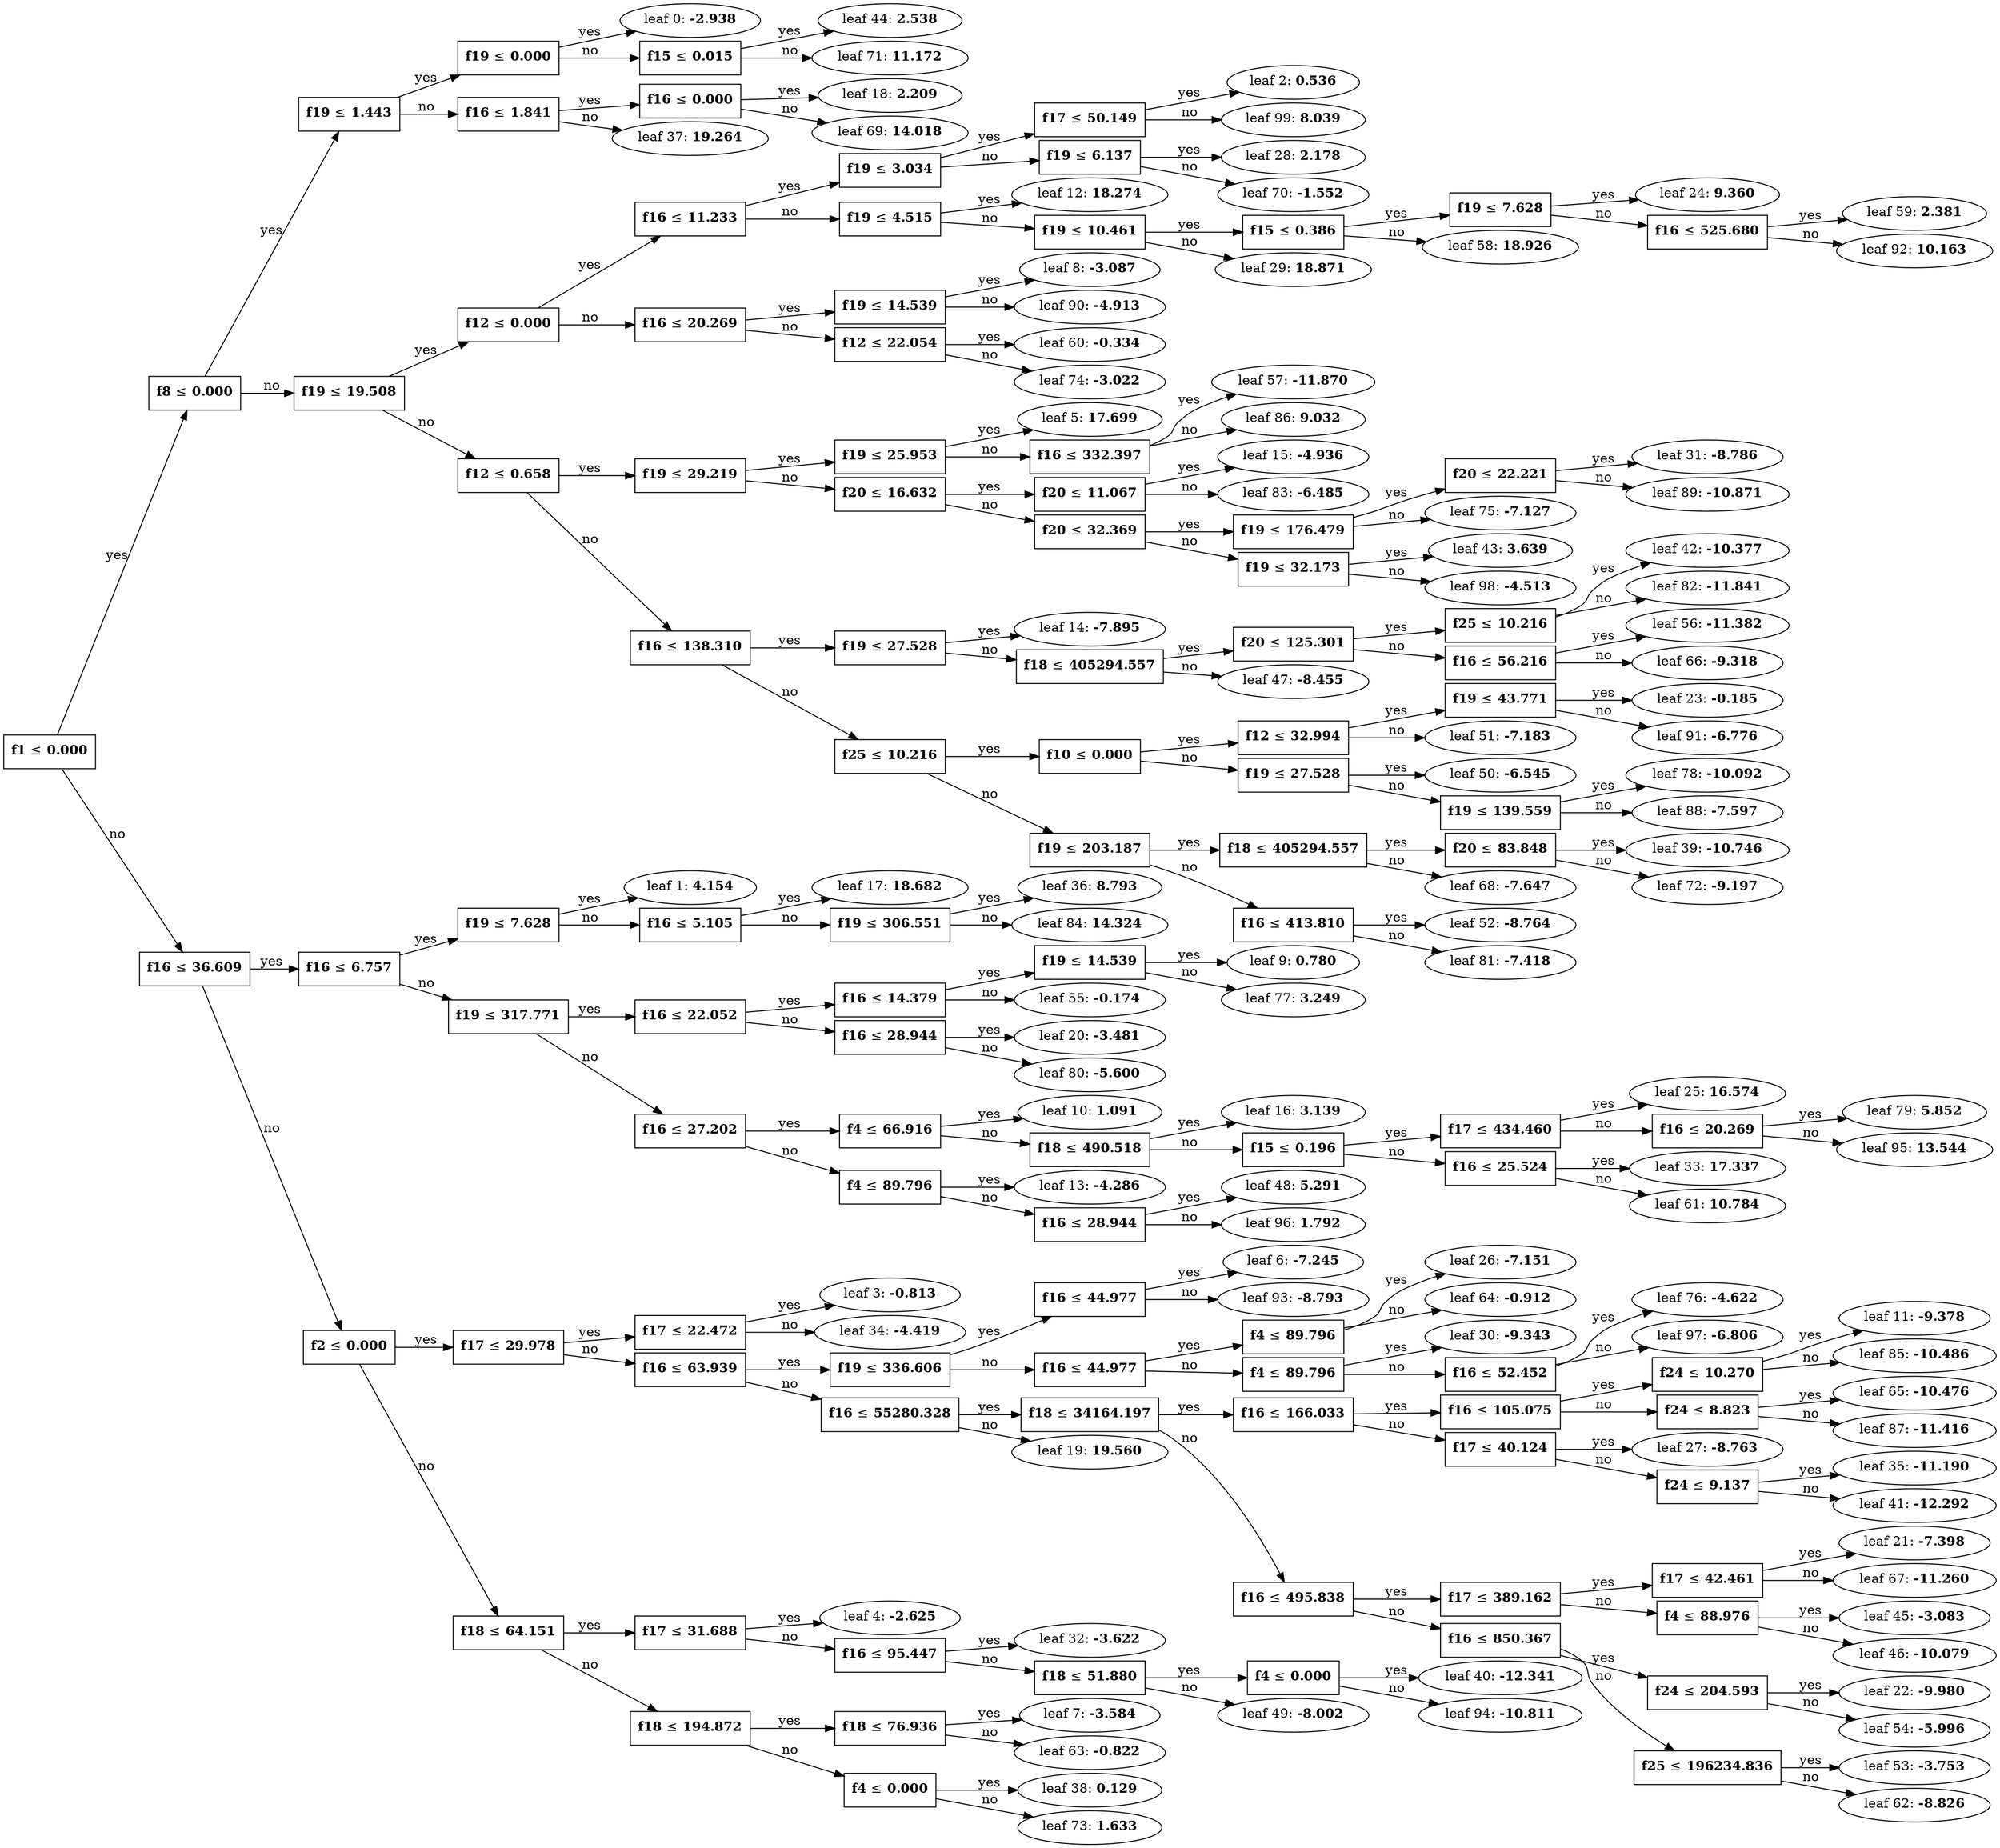 digraph Tree4 {
	graph [nodesep=0.05 rankdir=LR ranksep=0.3]
	split0 [label=<<B>f1</B> &#8804; <B>0.000</B>> fillcolor=white shape=rectangle style=""]
	split1 [label=<<B>f8</B> &#8804; <B>0.000</B>> fillcolor=white shape=rectangle style=""]
	split17 [label=<<B>f19</B> &#8804; <B>1.443</B>> fillcolor=white shape=rectangle style=""]
	split43 [label=<<B>f19</B> &#8804; <B>0.000</B>> fillcolor=white shape=rectangle style=""]
	leaf0 [label=<leaf 0: <B>-2.938</B>>]
	split43 -> leaf0 [label=yes]
	split70 [label=<<B>f15</B> &#8804; <B>0.015</B>> fillcolor=white shape=rectangle style=""]
	leaf44 [label=<leaf 44: <B>2.538</B>>]
	split70 -> leaf44 [label=yes]
	leaf71 [label=<leaf 71: <B>11.172</B>>]
	split70 -> leaf71 [label=no]
	split43 -> split70 [label=no]
	split17 -> split43 [label=yes]
	split36 [label=<<B>f16</B> &#8804; <B>1.841</B>> fillcolor=white shape=rectangle style=""]
	split68 [label=<<B>f16</B> &#8804; <B>0.000</B>> fillcolor=white shape=rectangle style=""]
	leaf18 [label=<leaf 18: <B>2.209</B>>]
	split68 -> leaf18 [label=yes]
	leaf69 [label=<leaf 69: <B>14.018</B>>]
	split68 -> leaf69 [label=no]
	split36 -> split68 [label=yes]
	leaf37 [label=<leaf 37: <B>19.264</B>>]
	split36 -> leaf37 [label=no]
	split17 -> split36 [label=no]
	split1 -> split17 [label=yes]
	split4 [label=<<B>f19</B> &#8804; <B>19.508</B>> fillcolor=white shape=rectangle style=""]
	split7 [label=<<B>f12</B> &#8804; <B>0.000</B>> fillcolor=white shape=rectangle style=""]
	split11 [label=<<B>f16</B> &#8804; <B>11.233</B>> fillcolor=white shape=rectangle style=""]
	split27 [label=<<B>f19</B> &#8804; <B>3.034</B>> fillcolor=white shape=rectangle style=""]
	split98 [label=<<B>f17</B> &#8804; <B>50.149</B>> fillcolor=white shape=rectangle style=""]
	leaf2 [label=<leaf 2: <B>0.536</B>>]
	split98 -> leaf2 [label=yes]
	leaf99 [label=<leaf 99: <B>8.039</B>>]
	split98 -> leaf99 [label=no]
	split27 -> split98 [label=yes]
	split69 [label=<<B>f19</B> &#8804; <B>6.137</B>> fillcolor=white shape=rectangle style=""]
	leaf28 [label=<leaf 28: <B>2.178</B>>]
	split69 -> leaf28 [label=yes]
	leaf70 [label=<leaf 70: <B>-1.552</B>>]
	split69 -> leaf70 [label=no]
	split27 -> split69 [label=no]
	split11 -> split27 [label=yes]
	split23 [label=<<B>f19</B> &#8804; <B>4.515</B>> fillcolor=white shape=rectangle style=""]
	leaf12 [label=<leaf 12: <B>18.274</B>>]
	split23 -> leaf12 [label=yes]
	split28 [label=<<B>f19</B> &#8804; <B>10.461</B>> fillcolor=white shape=rectangle style=""]
	split57 [label=<<B>f15</B> &#8804; <B>0.386</B>> fillcolor=white shape=rectangle style=""]
	split58 [label=<<B>f19</B> &#8804; <B>7.628</B>> fillcolor=white shape=rectangle style=""]
	leaf24 [label=<leaf 24: <B>9.360</B>>]
	split58 -> leaf24 [label=yes]
	split91 [label=<<B>f16</B> &#8804; <B>525.680</B>> fillcolor=white shape=rectangle style=""]
	leaf59 [label=<leaf 59: <B>2.381</B>>]
	split91 -> leaf59 [label=yes]
	leaf92 [label=<leaf 92: <B>10.163</B>>]
	split91 -> leaf92 [label=no]
	split58 -> split91 [label=no]
	split57 -> split58 [label=yes]
	leaf58 [label=<leaf 58: <B>18.926</B>>]
	split57 -> leaf58 [label=no]
	split28 -> split57 [label=yes]
	leaf29 [label=<leaf 29: <B>18.871</B>>]
	split28 -> leaf29 [label=no]
	split23 -> split28 [label=no]
	split11 -> split23 [label=no]
	split7 -> split11 [label=yes]
	split59 [label=<<B>f16</B> &#8804; <B>20.269</B>> fillcolor=white shape=rectangle style=""]
	split89 [label=<<B>f19</B> &#8804; <B>14.539</B>> fillcolor=white shape=rectangle style=""]
	leaf8 [label=<leaf 8: <B>-3.087</B>>]
	split89 -> leaf8 [label=yes]
	leaf90 [label=<leaf 90: <B>-4.913</B>>]
	split89 -> leaf90 [label=no]
	split59 -> split89 [label=yes]
	split73 [label=<<B>f12</B> &#8804; <B>22.054</B>> fillcolor=white shape=rectangle style=""]
	leaf60 [label=<leaf 60: <B>-0.334</B>>]
	split73 -> leaf60 [label=yes]
	leaf74 [label=<leaf 74: <B>-3.022</B>>]
	split73 -> leaf74 [label=no]
	split59 -> split73 [label=no]
	split7 -> split59 [label=no]
	split4 -> split7 [label=yes]
	split13 [label=<<B>f12</B> &#8804; <B>0.658</B>> fillcolor=white shape=rectangle style=""]
	split14 [label=<<B>f19</B> &#8804; <B>29.219</B>> fillcolor=white shape=rectangle style=""]
	split56 [label=<<B>f19</B> &#8804; <B>25.953</B>> fillcolor=white shape=rectangle style=""]
	leaf5 [label=<leaf 5: <B>17.699</B>>]
	split56 -> leaf5 [label=yes]
	split85 [label=<<B>f16</B> &#8804; <B>332.397</B>> fillcolor=white shape=rectangle style=""]
	leaf57 [label=<leaf 57: <B>-11.870</B>>]
	split85 -> leaf57 [label=yes]
	leaf86 [label=<leaf 86: <B>9.032</B>>]
	split85 -> leaf86 [label=no]
	split56 -> split85 [label=no]
	split14 -> split56 [label=yes]
	split30 [label=<<B>f20</B> &#8804; <B>16.632</B>> fillcolor=white shape=rectangle style=""]
	split82 [label=<<B>f20</B> &#8804; <B>11.067</B>> fillcolor=white shape=rectangle style=""]
	leaf15 [label=<leaf 15: <B>-4.936</B>>]
	split82 -> leaf15 [label=yes]
	leaf83 [label=<leaf 83: <B>-6.485</B>>]
	split82 -> leaf83 [label=no]
	split30 -> split82 [label=yes]
	split42 [label=<<B>f20</B> &#8804; <B>32.369</B>> fillcolor=white shape=rectangle style=""]
	split74 [label=<<B>f19</B> &#8804; <B>176.479</B>> fillcolor=white shape=rectangle style=""]
	split88 [label=<<B>f20</B> &#8804; <B>22.221</B>> fillcolor=white shape=rectangle style=""]
	leaf31 [label=<leaf 31: <B>-8.786</B>>]
	split88 -> leaf31 [label=yes]
	leaf89 [label=<leaf 89: <B>-10.871</B>>]
	split88 -> leaf89 [label=no]
	split74 -> split88 [label=yes]
	leaf75 [label=<leaf 75: <B>-7.127</B>>]
	split74 -> leaf75 [label=no]
	split42 -> split74 [label=yes]
	split97 [label=<<B>f19</B> &#8804; <B>32.173</B>> fillcolor=white shape=rectangle style=""]
	leaf43 [label=<leaf 43: <B>3.639</B>>]
	split97 -> leaf43 [label=yes]
	leaf98 [label=<leaf 98: <B>-4.513</B>>]
	split97 -> leaf98 [label=no]
	split42 -> split97 [label=no]
	split30 -> split42 [label=no]
	split14 -> split30 [label=no]
	split13 -> split14 [label=yes]
	split22 [label=<<B>f16</B> &#8804; <B>138.310</B>> fillcolor=white shape=rectangle style=""]
	split41 [label=<<B>f19</B> &#8804; <B>27.528</B>> fillcolor=white shape=rectangle style=""]
	leaf14 [label=<leaf 14: <B>-7.895</B>>]
	split41 -> leaf14 [label=yes]
	split46 [label=<<B>f18</B> &#8804; <B>405294.557</B>> fillcolor=white shape=rectangle style=""]
	split55 [label=<<B>f20</B> &#8804; <B>125.301</B>> fillcolor=white shape=rectangle style=""]
	split81 [label=<<B>f25</B> &#8804; <B>10.216</B>> fillcolor=white shape=rectangle style=""]
	leaf42 [label=<leaf 42: <B>-10.377</B>>]
	split81 -> leaf42 [label=yes]
	leaf82 [label=<leaf 82: <B>-11.841</B>>]
	split81 -> leaf82 [label=no]
	split55 -> split81 [label=yes]
	split65 [label=<<B>f16</B> &#8804; <B>56.216</B>> fillcolor=white shape=rectangle style=""]
	leaf56 [label=<leaf 56: <B>-11.382</B>>]
	split65 -> leaf56 [label=yes]
	leaf66 [label=<leaf 66: <B>-9.318</B>>]
	split65 -> leaf66 [label=no]
	split55 -> split65 [label=no]
	split46 -> split55 [label=yes]
	leaf47 [label=<leaf 47: <B>-8.455</B>>]
	split46 -> leaf47 [label=no]
	split41 -> split46 [label=no]
	split22 -> split41 [label=yes]
	split38 [label=<<B>f25</B> &#8804; <B>10.216</B>> fillcolor=white shape=rectangle style=""]
	split49 [label=<<B>f10</B> &#8804; <B>0.000</B>> fillcolor=white shape=rectangle style=""]
	split50 [label=<<B>f12</B> &#8804; <B>32.994</B>> fillcolor=white shape=rectangle style=""]
	split90 [label=<<B>f19</B> &#8804; <B>43.771</B>> fillcolor=white shape=rectangle style=""]
	leaf23 [label=<leaf 23: <B>-0.185</B>>]
	split90 -> leaf23 [label=yes]
	leaf91 [label=<leaf 91: <B>-6.776</B>>]
	split90 -> leaf91 [label=no]
	split50 -> split90 [label=yes]
	leaf51 [label=<leaf 51: <B>-7.183</B>>]
	split50 -> leaf51 [label=no]
	split49 -> split50 [label=yes]
	split77 [label=<<B>f19</B> &#8804; <B>27.528</B>> fillcolor=white shape=rectangle style=""]
	leaf50 [label=<leaf 50: <B>-6.545</B>>]
	split77 -> leaf50 [label=yes]
	split87 [label=<<B>f19</B> &#8804; <B>139.559</B>> fillcolor=white shape=rectangle style=""]
	leaf78 [label=<leaf 78: <B>-10.092</B>>]
	split87 -> leaf78 [label=yes]
	leaf88 [label=<leaf 88: <B>-7.597</B>>]
	split87 -> leaf88 [label=no]
	split77 -> split87 [label=no]
	split49 -> split77 [label=no]
	split38 -> split49 [label=yes]
	split51 [label=<<B>f19</B> &#8804; <B>203.187</B>> fillcolor=white shape=rectangle style=""]
	split67 [label=<<B>f18</B> &#8804; <B>405294.557</B>> fillcolor=white shape=rectangle style=""]
	split71 [label=<<B>f20</B> &#8804; <B>83.848</B>> fillcolor=white shape=rectangle style=""]
	leaf39 [label=<leaf 39: <B>-10.746</B>>]
	split71 -> leaf39 [label=yes]
	leaf72 [label=<leaf 72: <B>-9.197</B>>]
	split71 -> leaf72 [label=no]
	split67 -> split71 [label=yes]
	leaf68 [label=<leaf 68: <B>-7.647</B>>]
	split67 -> leaf68 [label=no]
	split51 -> split67 [label=yes]
	split80 [label=<<B>f16</B> &#8804; <B>413.810</B>> fillcolor=white shape=rectangle style=""]
	leaf52 [label=<leaf 52: <B>-8.764</B>>]
	split80 -> leaf52 [label=yes]
	leaf81 [label=<leaf 81: <B>-7.418</B>>]
	split80 -> leaf81 [label=no]
	split51 -> split80 [label=no]
	split38 -> split51 [label=no]
	split22 -> split38 [label=no]
	split13 -> split22 [label=no]
	split4 -> split13 [label=no]
	split1 -> split4 [label=no]
	split0 -> split1 [label=yes]
	split2 [label=<<B>f16</B> &#8804; <B>36.609</B>> fillcolor=white shape=rectangle style=""]
	split8 [label=<<B>f16</B> &#8804; <B>6.757</B>> fillcolor=white shape=rectangle style=""]
	split16 [label=<<B>f19</B> &#8804; <B>7.628</B>> fillcolor=white shape=rectangle style=""]
	leaf1 [label=<leaf 1: <B>4.154</B>>]
	split16 -> leaf1 [label=yes]
	split35 [label=<<B>f16</B> &#8804; <B>5.105</B>> fillcolor=white shape=rectangle style=""]
	leaf17 [label=<leaf 17: <B>18.682</B>>]
	split35 -> leaf17 [label=yes]
	split83 [label=<<B>f19</B> &#8804; <B>306.551</B>> fillcolor=white shape=rectangle style=""]
	leaf36 [label=<leaf 36: <B>8.793</B>>]
	split83 -> leaf36 [label=yes]
	leaf84 [label=<leaf 84: <B>14.324</B>>]
	split83 -> leaf84 [label=no]
	split35 -> split83 [label=no]
	split16 -> split35 [label=no]
	split8 -> split16 [label=yes]
	split9 [label=<<B>f19</B> &#8804; <B>317.771</B>> fillcolor=white shape=rectangle style=""]
	split19 [label=<<B>f16</B> &#8804; <B>22.052</B>> fillcolor=white shape=rectangle style=""]
	split54 [label=<<B>f16</B> &#8804; <B>14.379</B>> fillcolor=white shape=rectangle style=""]
	split76 [label=<<B>f19</B> &#8804; <B>14.539</B>> fillcolor=white shape=rectangle style=""]
	leaf9 [label=<leaf 9: <B>0.780</B>>]
	split76 -> leaf9 [label=yes]
	leaf77 [label=<leaf 77: <B>3.249</B>>]
	split76 -> leaf77 [label=no]
	split54 -> split76 [label=yes]
	leaf55 [label=<leaf 55: <B>-0.174</B>>]
	split54 -> leaf55 [label=no]
	split19 -> split54 [label=yes]
	split79 [label=<<B>f16</B> &#8804; <B>28.944</B>> fillcolor=white shape=rectangle style=""]
	leaf20 [label=<leaf 20: <B>-3.481</B>>]
	split79 -> leaf20 [label=yes]
	leaf80 [label=<leaf 80: <B>-5.600</B>>]
	split79 -> leaf80 [label=no]
	split19 -> split79 [label=no]
	split9 -> split19 [label=yes]
	split12 [label=<<B>f16</B> &#8804; <B>27.202</B>> fillcolor=white shape=rectangle style=""]
	split15 [label=<<B>f4</B> &#8804; <B>66.916</B>> fillcolor=white shape=rectangle style=""]
	leaf10 [label=<leaf 10: <B>1.091</B>>]
	split15 -> leaf10 [label=yes]
	split24 [label=<<B>f18</B> &#8804; <B>490.518</B>> fillcolor=white shape=rectangle style=""]
	leaf16 [label=<leaf 16: <B>3.139</B>>]
	split24 -> leaf16 [label=yes]
	split32 [label=<<B>f15</B> &#8804; <B>0.196</B>> fillcolor=white shape=rectangle style=""]
	split78 [label=<<B>f17</B> &#8804; <B>434.460</B>> fillcolor=white shape=rectangle style=""]
	leaf25 [label=<leaf 25: <B>16.574</B>>]
	split78 -> leaf25 [label=yes]
	split94 [label=<<B>f16</B> &#8804; <B>20.269</B>> fillcolor=white shape=rectangle style=""]
	leaf79 [label=<leaf 79: <B>5.852</B>>]
	split94 -> leaf79 [label=yes]
	leaf95 [label=<leaf 95: <B>13.544</B>>]
	split94 -> leaf95 [label=no]
	split78 -> split94 [label=no]
	split32 -> split78 [label=yes]
	split60 [label=<<B>f16</B> &#8804; <B>25.524</B>> fillcolor=white shape=rectangle style=""]
	leaf33 [label=<leaf 33: <B>17.337</B>>]
	split60 -> leaf33 [label=yes]
	leaf61 [label=<leaf 61: <B>10.784</B>>]
	split60 -> leaf61 [label=no]
	split32 -> split60 [label=no]
	split24 -> split32 [label=no]
	split15 -> split24 [label=no]
	split12 -> split15 [label=yes]
	split47 [label=<<B>f4</B> &#8804; <B>89.796</B>> fillcolor=white shape=rectangle style=""]
	leaf13 [label=<leaf 13: <B>-4.286</B>>]
	split47 -> leaf13 [label=yes]
	split95 [label=<<B>f16</B> &#8804; <B>28.944</B>> fillcolor=white shape=rectangle style=""]
	leaf48 [label=<leaf 48: <B>5.291</B>>]
	split95 -> leaf48 [label=yes]
	leaf96 [label=<leaf 96: <B>1.792</B>>]
	split95 -> leaf96 [label=no]
	split47 -> split95 [label=no]
	split12 -> split47 [label=no]
	split9 -> split12 [label=no]
	split8 -> split9 [label=no]
	split2 -> split8 [label=yes]
	split3 [label=<<B>f2</B> &#8804; <B>0.000</B>> fillcolor=white shape=rectangle style=""]
	split5 [label=<<B>f17</B> &#8804; <B>29.978</B>> fillcolor=white shape=rectangle style=""]
	split33 [label=<<B>f17</B> &#8804; <B>22.472</B>> fillcolor=white shape=rectangle style=""]
	leaf3 [label=<leaf 3: <B>-0.813</B>>]
	split33 -> leaf3 [label=yes]
	leaf34 [label=<leaf 34: <B>-4.419</B>>]
	split33 -> leaf34 [label=no]
	split5 -> split33 [label=yes]
	split10 [label=<<B>f16</B> &#8804; <B>63.939</B>> fillcolor=white shape=rectangle style=""]
	split25 [label=<<B>f19</B> &#8804; <B>336.606</B>> fillcolor=white shape=rectangle style=""]
	split92 [label=<<B>f16</B> &#8804; <B>44.977</B>> fillcolor=white shape=rectangle style=""]
	leaf6 [label=<leaf 6: <B>-7.245</B>>]
	split92 -> leaf6 [label=yes]
	leaf93 [label=<leaf 93: <B>-8.793</B>>]
	split92 -> leaf93 [label=no]
	split25 -> split92 [label=yes]
	split29 [label=<<B>f16</B> &#8804; <B>44.977</B>> fillcolor=white shape=rectangle style=""]
	split63 [label=<<B>f4</B> &#8804; <B>89.796</B>> fillcolor=white shape=rectangle style=""]
	leaf26 [label=<leaf 26: <B>-7.151</B>>]
	split63 -> leaf26 [label=yes]
	leaf64 [label=<leaf 64: <B>-0.912</B>>]
	split63 -> leaf64 [label=no]
	split29 -> split63 [label=yes]
	split75 [label=<<B>f4</B> &#8804; <B>89.796</B>> fillcolor=white shape=rectangle style=""]
	leaf30 [label=<leaf 30: <B>-9.343</B>>]
	split75 -> leaf30 [label=yes]
	split96 [label=<<B>f16</B> &#8804; <B>52.452</B>> fillcolor=white shape=rectangle style=""]
	leaf76 [label=<leaf 76: <B>-4.622</B>>]
	split96 -> leaf76 [label=yes]
	leaf97 [label=<leaf 97: <B>-6.806</B>>]
	split96 -> leaf97 [label=no]
	split75 -> split96 [label=no]
	split29 -> split75 [label=no]
	split25 -> split29 [label=no]
	split10 -> split25 [label=yes]
	split18 [label=<<B>f16</B> &#8804; <B>55280.328</B>> fillcolor=white shape=rectangle style=""]
	split20 [label=<<B>f18</B> &#8804; <B>34164.197</B>> fillcolor=white shape=rectangle style=""]
	split26 [label=<<B>f16</B> &#8804; <B>166.033</B>> fillcolor=white shape=rectangle style=""]
	split64 [label=<<B>f16</B> &#8804; <B>105.075</B>> fillcolor=white shape=rectangle style=""]
	split84 [label=<<B>f24</B> &#8804; <B>10.270</B>> fillcolor=white shape=rectangle style=""]
	leaf11 [label=<leaf 11: <B>-9.378</B>>]
	split84 -> leaf11 [label=yes]
	leaf85 [label=<leaf 85: <B>-10.486</B>>]
	split84 -> leaf85 [label=no]
	split64 -> split84 [label=yes]
	split86 [label=<<B>f24</B> &#8804; <B>8.823</B>> fillcolor=white shape=rectangle style=""]
	leaf65 [label=<leaf 65: <B>-10.476</B>>]
	split86 -> leaf65 [label=yes]
	leaf87 [label=<leaf 87: <B>-11.416</B>>]
	split86 -> leaf87 [label=no]
	split64 -> split86 [label=no]
	split26 -> split64 [label=yes]
	split34 [label=<<B>f17</B> &#8804; <B>40.124</B>> fillcolor=white shape=rectangle style=""]
	leaf27 [label=<leaf 27: <B>-8.763</B>>]
	split34 -> leaf27 [label=yes]
	split40 [label=<<B>f24</B> &#8804; <B>9.137</B>> fillcolor=white shape=rectangle style=""]
	leaf35 [label=<leaf 35: <B>-11.190</B>>]
	split40 -> leaf35 [label=yes]
	leaf41 [label=<leaf 41: <B>-12.292</B>>]
	split40 -> leaf41 [label=no]
	split34 -> split40 [label=no]
	split26 -> split34 [label=no]
	split20 -> split26 [label=yes]
	split21 [label=<<B>f16</B> &#8804; <B>495.838</B>> fillcolor=white shape=rectangle style=""]
	split44 [label=<<B>f17</B> &#8804; <B>389.162</B>> fillcolor=white shape=rectangle style=""]
	split66 [label=<<B>f17</B> &#8804; <B>42.461</B>> fillcolor=white shape=rectangle style=""]
	leaf21 [label=<leaf 21: <B>-7.398</B>>]
	split66 -> leaf21 [label=yes]
	leaf67 [label=<leaf 67: <B>-11.260</B>>]
	split66 -> leaf67 [label=no]
	split44 -> split66 [label=yes]
	split45 [label=<<B>f4</B> &#8804; <B>88.976</B>> fillcolor=white shape=rectangle style=""]
	leaf45 [label=<leaf 45: <B>-3.083</B>>]
	split45 -> leaf45 [label=yes]
	leaf46 [label=<leaf 46: <B>-10.079</B>>]
	split45 -> leaf46 [label=no]
	split44 -> split45 [label=no]
	split21 -> split44 [label=yes]
	split52 [label=<<B>f16</B> &#8804; <B>850.367</B>> fillcolor=white shape=rectangle style=""]
	split53 [label=<<B>f24</B> &#8804; <B>204.593</B>> fillcolor=white shape=rectangle style=""]
	leaf22 [label=<leaf 22: <B>-9.980</B>>]
	split53 -> leaf22 [label=yes]
	leaf54 [label=<leaf 54: <B>-5.996</B>>]
	split53 -> leaf54 [label=no]
	split52 -> split53 [label=yes]
	split61 [label=<<B>f25</B> &#8804; <B>196234.836</B>> fillcolor=white shape=rectangle style=""]
	leaf53 [label=<leaf 53: <B>-3.753</B>>]
	split61 -> leaf53 [label=yes]
	leaf62 [label=<leaf 62: <B>-8.826</B>>]
	split61 -> leaf62 [label=no]
	split52 -> split61 [label=no]
	split21 -> split52 [label=no]
	split20 -> split21 [label=no]
	split18 -> split20 [label=yes]
	leaf19 [label=<leaf 19: <B>19.560</B>>]
	split18 -> leaf19 [label=no]
	split10 -> split18 [label=no]
	split5 -> split10 [label=no]
	split3 -> split5 [label=yes]
	split6 [label=<<B>f18</B> &#8804; <B>64.151</B>> fillcolor=white shape=rectangle style=""]
	split31 [label=<<B>f17</B> &#8804; <B>31.688</B>> fillcolor=white shape=rectangle style=""]
	leaf4 [label=<leaf 4: <B>-2.625</B>>]
	split31 -> leaf4 [label=yes]
	split39 [label=<<B>f16</B> &#8804; <B>95.447</B>> fillcolor=white shape=rectangle style=""]
	leaf32 [label=<leaf 32: <B>-3.622</B>>]
	split39 -> leaf32 [label=yes]
	split48 [label=<<B>f18</B> &#8804; <B>51.880</B>> fillcolor=white shape=rectangle style=""]
	split93 [label=<<B>f4</B> &#8804; <B>0.000</B>> fillcolor=white shape=rectangle style=""]
	leaf40 [label=<leaf 40: <B>-12.341</B>>]
	split93 -> leaf40 [label=yes]
	leaf94 [label=<leaf 94: <B>-10.811</B>>]
	split93 -> leaf94 [label=no]
	split48 -> split93 [label=yes]
	leaf49 [label=<leaf 49: <B>-8.002</B>>]
	split48 -> leaf49 [label=no]
	split39 -> split48 [label=no]
	split31 -> split39 [label=no]
	split6 -> split31 [label=yes]
	split37 [label=<<B>f18</B> &#8804; <B>194.872</B>> fillcolor=white shape=rectangle style=""]
	split62 [label=<<B>f18</B> &#8804; <B>76.936</B>> fillcolor=white shape=rectangle style=""]
	leaf7 [label=<leaf 7: <B>-3.584</B>>]
	split62 -> leaf7 [label=yes]
	leaf63 [label=<leaf 63: <B>-0.822</B>>]
	split62 -> leaf63 [label=no]
	split37 -> split62 [label=yes]
	split72 [label=<<B>f4</B> &#8804; <B>0.000</B>> fillcolor=white shape=rectangle style=""]
	leaf38 [label=<leaf 38: <B>0.129</B>>]
	split72 -> leaf38 [label=yes]
	leaf73 [label=<leaf 73: <B>1.633</B>>]
	split72 -> leaf73 [label=no]
	split37 -> split72 [label=no]
	split6 -> split37 [label=no]
	split3 -> split6 [label=no]
	split2 -> split3 [label=no]
	split0 -> split2 [label=no]
}
